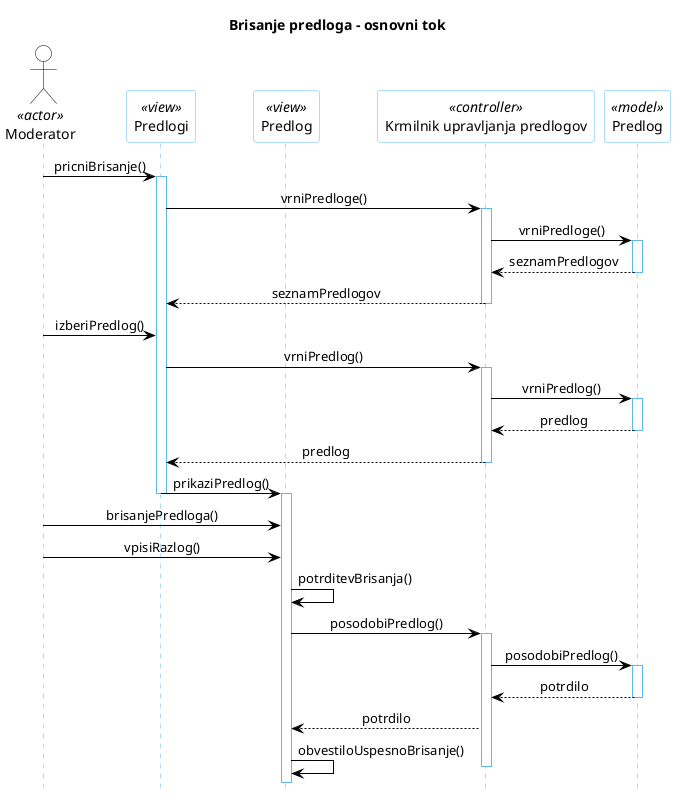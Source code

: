 @startuml Brisanje

hide footbox

skinparam backgroundcolor white
skinparam defaultTextAlignment center
skinparam actorBorderColor black
skinparam actorBackgroundColor white
skinparam arrowColor black  
skinparam sequenceLifeLineBorderColor #5FB8EC
skinparam sequenceParticipantBorderColor #5FB8EC
skinparam sequenceParticipantBackgroundColor white

title "Brisanje predloga - osnovni tok"

actor "Moderator" AS U1 <<actor>>

participant "Predlogi" as R4 <<view>>
participant "Predlog" as R5 <<view>>
participant "Krmilnik upravljanja predlogov" as R2 <<controller>>
participant "Predlog" as R3 <<model>>



U1 -> R4: pricniBrisanje()
activate R4

R4 -> R2: vrniPredloge()
activate R2
R2 -> R3: vrniPredloge()
activate R3
R3 -[dotted]> R2: seznamPredlogov
deactivate R3
R2 -[dotted]> R4: seznamPredlogov
deactivate R2


U1 -> R4: izberiPredlog()

R4 -> R2: vrniPredlog()
activate R2
R2 -> R3: vrniPredlog()
activate R3
R3 -[dotted]> R2: predlog
deactivate R3
R2 -[dotted]> R4: predlog
deactivate R2

'R4 -> R5: prikaziPredlog()

R4 -> R5: prikaziPredlog()
deactivate R4

activate R5
U1 -> R5: brisanjePredloga()
U1 -> R5: vpisiRazlog()

R5 -> R5: potrditevBrisanja()
'R5 -> R5: vpisiRazlog()


R5 -> R2: posodobiPredlog()
activate R2
R2 -> R3: posodobiPredlog()
activate R3
R3 -[dotted]> R2: potrdilo
deactivate R3
R2 -[dotted]> R5: potrdilo
R5 -> R5: obvestiloUspesnoBrisanje()

deactivate R2

' R5 -> R2: vrniPredloge()
' activate R2
' R2 -> R3: vrniPredloge()
' activate R3
' R3 -[dotted]> R2: seznamPredlogov
' deactivate R3
' R2 -[dotted]> R5: seznamPredlogov
' U1 -> R5: izberiPredlog()


' R5 -> R4: prikaziPredlog()
' activate R4
' R4 -> R4: pregledPredloga()

@enduml
